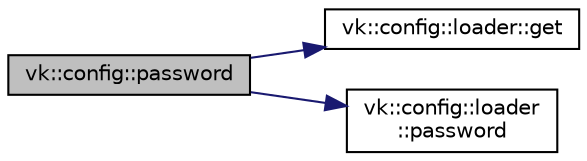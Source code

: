 digraph "vk::config::password"
{
 // LATEX_PDF_SIZE
  edge [fontname="Helvetica",fontsize="10",labelfontname="Helvetica",labelfontsize="10"];
  node [fontname="Helvetica",fontsize="10",shape=record];
  rankdir="LR";
  Node1 [label="vk::config::password",height=0.2,width=0.4,color="black", fillcolor="grey75", style="filled", fontcolor="black",tooltip=" "];
  Node1 -> Node2 [color="midnightblue",fontsize="10",style="solid",fontname="Helvetica"];
  Node2 [label="vk::config::loader::get",height=0.2,width=0.4,color="black", fillcolor="white", style="filled",URL="$classvk_1_1config_1_1loader.html#ab88f12a7485301e7f036f91a8be3a227",tooltip=" "];
  Node1 -> Node3 [color="midnightblue",fontsize="10",style="solid",fontname="Helvetica"];
  Node3 [label="vk::config::loader\l::password",height=0.2,width=0.4,color="black", fillcolor="white", style="filled",URL="$classvk_1_1config_1_1loader.html#abe029fc373264e9fb113f885ab1859ae",tooltip=" "];
}
